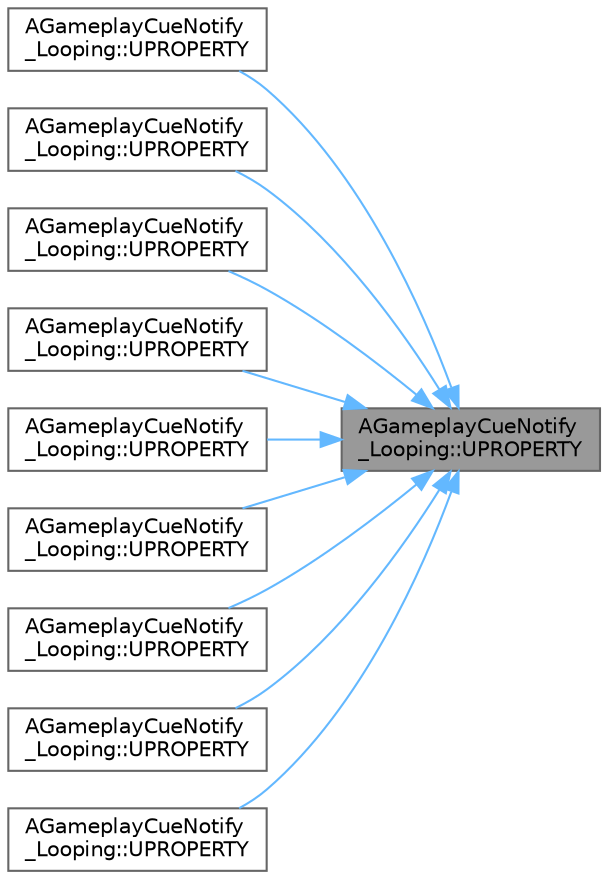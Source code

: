 digraph "AGameplayCueNotify_Looping::UPROPERTY"
{
 // INTERACTIVE_SVG=YES
 // LATEX_PDF_SIZE
  bgcolor="transparent";
  edge [fontname=Helvetica,fontsize=10,labelfontname=Helvetica,labelfontsize=10];
  node [fontname=Helvetica,fontsize=10,shape=box,height=0.2,width=0.4];
  rankdir="RL";
  Node1 [id="Node000001",label="AGameplayCueNotify\l_Looping::UPROPERTY",height=0.2,width=0.4,color="gray40", fillcolor="grey60", style="filled", fontcolor="black",tooltip=" "];
  Node1 -> Node2 [id="edge1_Node000001_Node000002",dir="back",color="steelblue1",style="solid",tooltip=" "];
  Node2 [id="Node000002",label="AGameplayCueNotify\l_Looping::UPROPERTY",height=0.2,width=0.4,color="grey40", fillcolor="white", style="filled",URL="$d4/dae/classAGameplayCueNotify__Looping.html#ac8a7e387ecf25fac1026136e1c4708f1",tooltip=" "];
  Node1 -> Node3 [id="edge2_Node000001_Node000003",dir="back",color="steelblue1",style="solid",tooltip=" "];
  Node3 [id="Node000003",label="AGameplayCueNotify\l_Looping::UPROPERTY",height=0.2,width=0.4,color="grey40", fillcolor="white", style="filled",URL="$d4/dae/classAGameplayCueNotify__Looping.html#ad06afcae79de02b59e9c79db26625ab7",tooltip=" "];
  Node1 -> Node4 [id="edge3_Node000001_Node000004",dir="back",color="steelblue1",style="solid",tooltip=" "];
  Node4 [id="Node000004",label="AGameplayCueNotify\l_Looping::UPROPERTY",height=0.2,width=0.4,color="grey40", fillcolor="white", style="filled",URL="$d4/dae/classAGameplayCueNotify__Looping.html#ab1d5cde8848a18e740af43790e397971",tooltip=" "];
  Node1 -> Node5 [id="edge4_Node000001_Node000005",dir="back",color="steelblue1",style="solid",tooltip=" "];
  Node5 [id="Node000005",label="AGameplayCueNotify\l_Looping::UPROPERTY",height=0.2,width=0.4,color="grey40", fillcolor="white", style="filled",URL="$d4/dae/classAGameplayCueNotify__Looping.html#a10d9d2d5b72f289da219ba96b32703f8",tooltip=" "];
  Node1 -> Node6 [id="edge5_Node000001_Node000006",dir="back",color="steelblue1",style="solid",tooltip=" "];
  Node6 [id="Node000006",label="AGameplayCueNotify\l_Looping::UPROPERTY",height=0.2,width=0.4,color="grey40", fillcolor="white", style="filled",URL="$d4/dae/classAGameplayCueNotify__Looping.html#aa3e3a15372e1934d983aab956595f4ec",tooltip=" "];
  Node1 -> Node7 [id="edge6_Node000001_Node000007",dir="back",color="steelblue1",style="solid",tooltip=" "];
  Node7 [id="Node000007",label="AGameplayCueNotify\l_Looping::UPROPERTY",height=0.2,width=0.4,color="grey40", fillcolor="white", style="filled",URL="$d4/dae/classAGameplayCueNotify__Looping.html#a956be362e8b25c985c7218e3653b4422",tooltip=" "];
  Node1 -> Node8 [id="edge7_Node000001_Node000008",dir="back",color="steelblue1",style="solid",tooltip=" "];
  Node8 [id="Node000008",label="AGameplayCueNotify\l_Looping::UPROPERTY",height=0.2,width=0.4,color="grey40", fillcolor="white", style="filled",URL="$d4/dae/classAGameplayCueNotify__Looping.html#ab8e6f67bede76b1f0ea5d9c75333d3b9",tooltip=" "];
  Node1 -> Node9 [id="edge8_Node000001_Node000009",dir="back",color="steelblue1",style="solid",tooltip=" "];
  Node9 [id="Node000009",label="AGameplayCueNotify\l_Looping::UPROPERTY",height=0.2,width=0.4,color="grey40", fillcolor="white", style="filled",URL="$d4/dae/classAGameplayCueNotify__Looping.html#abc0d698cde01120380fe5380bad1acec",tooltip=" "];
  Node1 -> Node10 [id="edge9_Node000001_Node000010",dir="back",color="steelblue1",style="solid",tooltip=" "];
  Node10 [id="Node000010",label="AGameplayCueNotify\l_Looping::UPROPERTY",height=0.2,width=0.4,color="grey40", fillcolor="white", style="filled",URL="$d4/dae/classAGameplayCueNotify__Looping.html#a2303e9baf365dd7cec61b178efb121b3",tooltip=" "];
}
